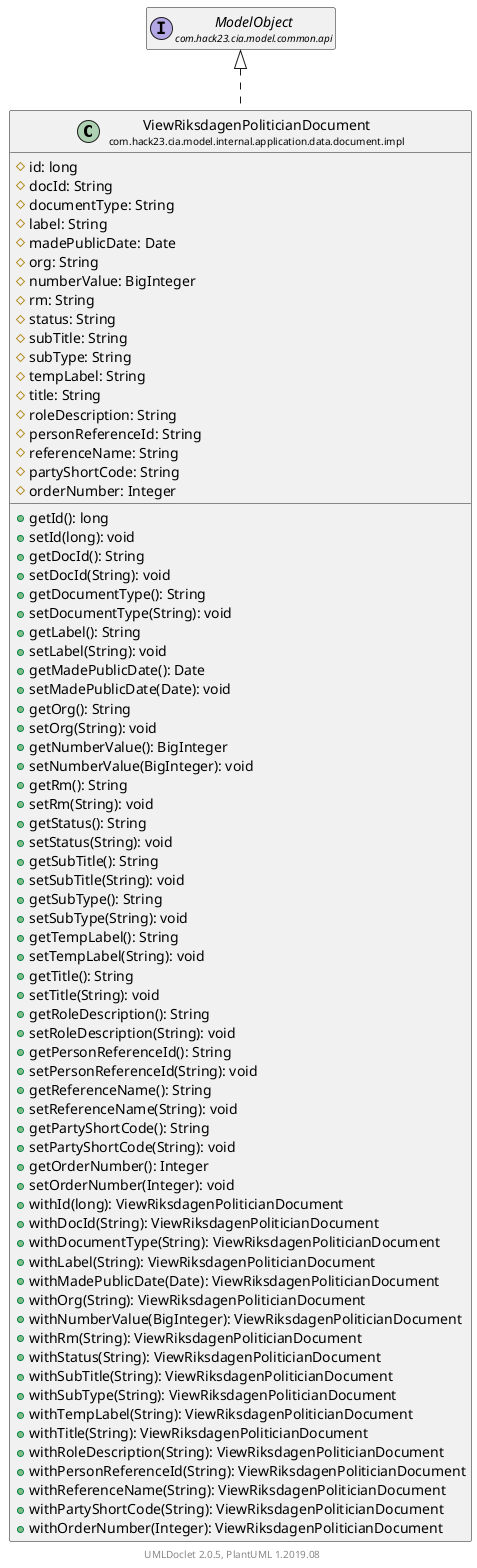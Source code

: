 @startuml
    set namespaceSeparator none
    hide empty fields
    hide empty methods

    class "<size:14>ViewRiksdagenPoliticianDocument\n<size:10>com.hack23.cia.model.internal.application.data.document.impl" as com.hack23.cia.model.internal.application.data.document.impl.ViewRiksdagenPoliticianDocument [[ViewRiksdagenPoliticianDocument.html]] {
        #id: long
        #docId: String
        #documentType: String
        #label: String
        #madePublicDate: Date
        #org: String
        #numberValue: BigInteger
        #rm: String
        #status: String
        #subTitle: String
        #subType: String
        #tempLabel: String
        #title: String
        #roleDescription: String
        #personReferenceId: String
        #referenceName: String
        #partyShortCode: String
        #orderNumber: Integer
        +getId(): long
        +setId(long): void
        +getDocId(): String
        +setDocId(String): void
        +getDocumentType(): String
        +setDocumentType(String): void
        +getLabel(): String
        +setLabel(String): void
        +getMadePublicDate(): Date
        +setMadePublicDate(Date): void
        +getOrg(): String
        +setOrg(String): void
        +getNumberValue(): BigInteger
        +setNumberValue(BigInteger): void
        +getRm(): String
        +setRm(String): void
        +getStatus(): String
        +setStatus(String): void
        +getSubTitle(): String
        +setSubTitle(String): void
        +getSubType(): String
        +setSubType(String): void
        +getTempLabel(): String
        +setTempLabel(String): void
        +getTitle(): String
        +setTitle(String): void
        +getRoleDescription(): String
        +setRoleDescription(String): void
        +getPersonReferenceId(): String
        +setPersonReferenceId(String): void
        +getReferenceName(): String
        +setReferenceName(String): void
        +getPartyShortCode(): String
        +setPartyShortCode(String): void
        +getOrderNumber(): Integer
        +setOrderNumber(Integer): void
        +withId(long): ViewRiksdagenPoliticianDocument
        +withDocId(String): ViewRiksdagenPoliticianDocument
        +withDocumentType(String): ViewRiksdagenPoliticianDocument
        +withLabel(String): ViewRiksdagenPoliticianDocument
        +withMadePublicDate(Date): ViewRiksdagenPoliticianDocument
        +withOrg(String): ViewRiksdagenPoliticianDocument
        +withNumberValue(BigInteger): ViewRiksdagenPoliticianDocument
        +withRm(String): ViewRiksdagenPoliticianDocument
        +withStatus(String): ViewRiksdagenPoliticianDocument
        +withSubTitle(String): ViewRiksdagenPoliticianDocument
        +withSubType(String): ViewRiksdagenPoliticianDocument
        +withTempLabel(String): ViewRiksdagenPoliticianDocument
        +withTitle(String): ViewRiksdagenPoliticianDocument
        +withRoleDescription(String): ViewRiksdagenPoliticianDocument
        +withPersonReferenceId(String): ViewRiksdagenPoliticianDocument
        +withReferenceName(String): ViewRiksdagenPoliticianDocument
        +withPartyShortCode(String): ViewRiksdagenPoliticianDocument
        +withOrderNumber(Integer): ViewRiksdagenPoliticianDocument
    }

    interface "<size:14>ModelObject\n<size:10>com.hack23.cia.model.common.api" as com.hack23.cia.model.common.api.ModelObject

    com.hack23.cia.model.common.api.ModelObject <|.. com.hack23.cia.model.internal.application.data.document.impl.ViewRiksdagenPoliticianDocument

    center footer UMLDoclet 2.0.5, PlantUML 1.2019.08
@enduml
